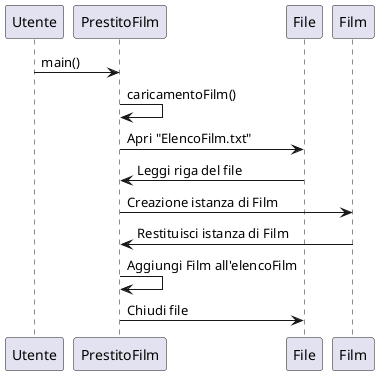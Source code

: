 @startuml caricamentoFilm
Utente->PrestitoFilm: main()
PrestitoFilm->PrestitoFilm: caricamentoFilm()
PrestitoFilm->File: Apri "ElencoFilm.txt"
File->PrestitoFilm: Leggi riga del file
PrestitoFilm->Film: Creazione istanza di Film
Film->PrestitoFilm: Restituisci istanza di Film
PrestitoFilm->PrestitoFilm: Aggiungi Film all'elencoFilm
PrestitoFilm->File: Chiudi file
@enduml

